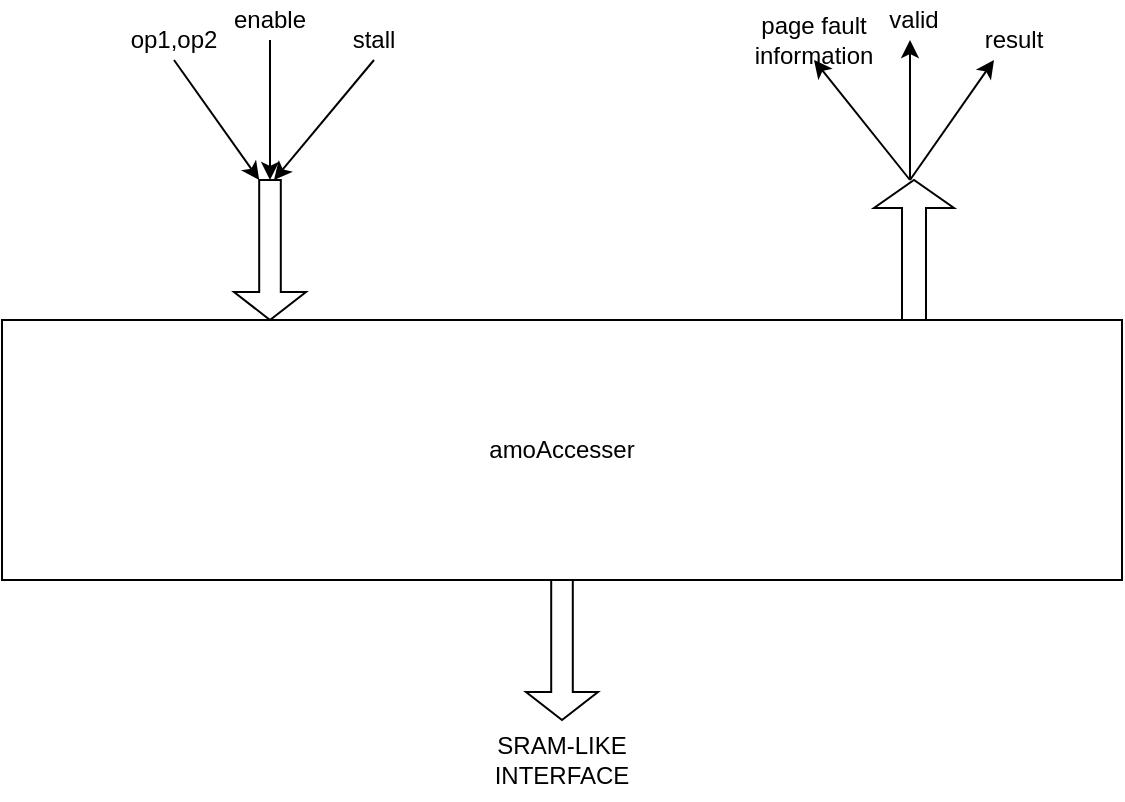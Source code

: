 <mxfile version="14.6.6" type="github">
  <diagram id="ydT8AY-6bHnPcXrUqyTA" name="Page-1">
    <mxGraphModel dx="2062" dy="1161" grid="1" gridSize="10" guides="1" tooltips="1" connect="1" arrows="1" fold="1" page="1" pageScale="1" pageWidth="827" pageHeight="1169" math="0" shadow="0">
      <root>
        <mxCell id="0" />
        <mxCell id="1" parent="0" />
        <mxCell id="ySzH5v4tyrvfcPFT4N7O-1" value="amoAccesser" style="rounded=0;whiteSpace=wrap;html=1;" vertex="1" parent="1">
          <mxGeometry x="134" y="260" width="560" height="130" as="geometry" />
        </mxCell>
        <mxCell id="ySzH5v4tyrvfcPFT4N7O-2" value="" style="shape=singleArrow;direction=south;whiteSpace=wrap;html=1;" vertex="1" parent="1">
          <mxGeometry x="396" y="390" width="36" height="70" as="geometry" />
        </mxCell>
        <mxCell id="ySzH5v4tyrvfcPFT4N7O-6" style="edgeStyle=orthogonalEdgeStyle;rounded=0;orthogonalLoop=1;jettySize=auto;html=1;exitX=0.5;exitY=1;exitDx=0;exitDy=0;" edge="1" parent="1" source="ySzH5v4tyrvfcPFT4N7O-17">
          <mxGeometry relative="1" as="geometry">
            <mxPoint x="268" y="190" as="targetPoint" />
            <mxPoint x="260" y="150" as="sourcePoint" />
            <Array as="points" />
          </mxGeometry>
        </mxCell>
        <mxCell id="ySzH5v4tyrvfcPFT4N7O-4" value="" style="shape=singleArrow;direction=south;whiteSpace=wrap;html=1;" vertex="1" parent="1">
          <mxGeometry x="250" y="190" width="36" height="70" as="geometry" />
        </mxCell>
        <mxCell id="ySzH5v4tyrvfcPFT4N7O-5" value="" style="shape=singleArrow;direction=south;whiteSpace=wrap;html=1;rotation=-180;" vertex="1" parent="1">
          <mxGeometry x="570" y="190" width="40" height="70" as="geometry" />
        </mxCell>
        <mxCell id="ySzH5v4tyrvfcPFT4N7O-7" value="" style="endArrow=classic;html=1;exitX=0.5;exitY=1;exitDx=0;exitDy=0;entryX=0;entryY=0;entryDx=0;entryDy=23.4;entryPerimeter=0;" edge="1" parent="1" source="ySzH5v4tyrvfcPFT4N7O-16" target="ySzH5v4tyrvfcPFT4N7O-4">
          <mxGeometry width="50" height="50" relative="1" as="geometry">
            <mxPoint x="170" y="190" as="sourcePoint" />
            <mxPoint x="260" y="180" as="targetPoint" />
          </mxGeometry>
        </mxCell>
        <mxCell id="ySzH5v4tyrvfcPFT4N7O-8" value="" style="endArrow=classic;html=1;exitX=0.5;exitY=1;exitDx=0;exitDy=0;" edge="1" parent="1" source="ySzH5v4tyrvfcPFT4N7O-18">
          <mxGeometry width="50" height="50" relative="1" as="geometry">
            <mxPoint x="160" y="220" as="sourcePoint" />
            <mxPoint x="270" y="190" as="targetPoint" />
            <Array as="points" />
          </mxGeometry>
        </mxCell>
        <mxCell id="ySzH5v4tyrvfcPFT4N7O-9" style="edgeStyle=orthogonalEdgeStyle;rounded=0;orthogonalLoop=1;jettySize=auto;html=1;exitX=0;exitY=0.5;exitDx=0;exitDy=0;exitPerimeter=0;" edge="1" parent="1">
          <mxGeometry relative="1" as="geometry">
            <mxPoint x="588" y="120" as="targetPoint" />
            <mxPoint x="588" y="190" as="sourcePoint" />
          </mxGeometry>
        </mxCell>
        <mxCell id="ySzH5v4tyrvfcPFT4N7O-10" value="" style="endArrow=classic;html=1;exitX=0;exitY=0.5;exitDx=0;exitDy=0;exitPerimeter=0;" edge="1" parent="1">
          <mxGeometry width="50" height="50" relative="1" as="geometry">
            <mxPoint x="588" y="190" as="sourcePoint" />
            <mxPoint x="540" y="130" as="targetPoint" />
          </mxGeometry>
        </mxCell>
        <mxCell id="ySzH5v4tyrvfcPFT4N7O-11" value="" style="endArrow=classic;html=1;exitX=0;exitY=0.5;exitDx=0;exitDy=0;exitPerimeter=0;" edge="1" parent="1">
          <mxGeometry width="50" height="50" relative="1" as="geometry">
            <mxPoint x="588" y="190" as="sourcePoint" />
            <mxPoint x="630" y="130" as="targetPoint" />
          </mxGeometry>
        </mxCell>
        <mxCell id="ySzH5v4tyrvfcPFT4N7O-12" value="valid" style="text;html=1;strokeColor=none;fillColor=none;align=center;verticalAlign=middle;whiteSpace=wrap;rounded=0;" vertex="1" parent="1">
          <mxGeometry x="570" y="100" width="40" height="20" as="geometry" />
        </mxCell>
        <mxCell id="ySzH5v4tyrvfcPFT4N7O-13" value="result" style="text;html=1;strokeColor=none;fillColor=none;align=center;verticalAlign=middle;whiteSpace=wrap;rounded=0;" vertex="1" parent="1">
          <mxGeometry x="620" y="110" width="40" height="20" as="geometry" />
        </mxCell>
        <mxCell id="ySzH5v4tyrvfcPFT4N7O-14" value="page fault&lt;br&gt;information" style="text;html=1;strokeColor=none;fillColor=none;align=center;verticalAlign=middle;whiteSpace=wrap;rounded=0;" vertex="1" parent="1">
          <mxGeometry x="510" y="100" width="60" height="40" as="geometry" />
        </mxCell>
        <mxCell id="ySzH5v4tyrvfcPFT4N7O-16" value="op1,op2" style="text;html=1;strokeColor=none;fillColor=none;align=center;verticalAlign=middle;whiteSpace=wrap;rounded=0;" vertex="1" parent="1">
          <mxGeometry x="200" y="110" width="40" height="20" as="geometry" />
        </mxCell>
        <mxCell id="ySzH5v4tyrvfcPFT4N7O-17" value="enable" style="text;html=1;strokeColor=none;fillColor=none;align=center;verticalAlign=middle;whiteSpace=wrap;rounded=0;" vertex="1" parent="1">
          <mxGeometry x="248" y="100" width="40" height="20" as="geometry" />
        </mxCell>
        <mxCell id="ySzH5v4tyrvfcPFT4N7O-18" value="stall" style="text;html=1;strokeColor=none;fillColor=none;align=center;verticalAlign=middle;whiteSpace=wrap;rounded=0;" vertex="1" parent="1">
          <mxGeometry x="300" y="110" width="40" height="20" as="geometry" />
        </mxCell>
        <mxCell id="ySzH5v4tyrvfcPFT4N7O-19" value="SRAM-LIKE INTERFACE" style="text;html=1;strokeColor=none;fillColor=none;align=center;verticalAlign=middle;whiteSpace=wrap;rounded=0;" vertex="1" parent="1">
          <mxGeometry x="356" y="460" width="116" height="40" as="geometry" />
        </mxCell>
      </root>
    </mxGraphModel>
  </diagram>
</mxfile>
